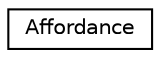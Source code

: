 digraph "Graphical Class Hierarchy"
{
 // LATEX_PDF_SIZE
  edge [fontname="Helvetica",fontsize="10",labelfontname="Helvetica",labelfontsize="10"];
  node [fontname="Helvetica",fontsize="10",shape=record];
  rankdir="LR";
  Node0 [label="Affordance",height=0.2,width=0.4,color="black", fillcolor="white", style="filled",URL="$struct_affordance.html",tooltip=" "];
}
